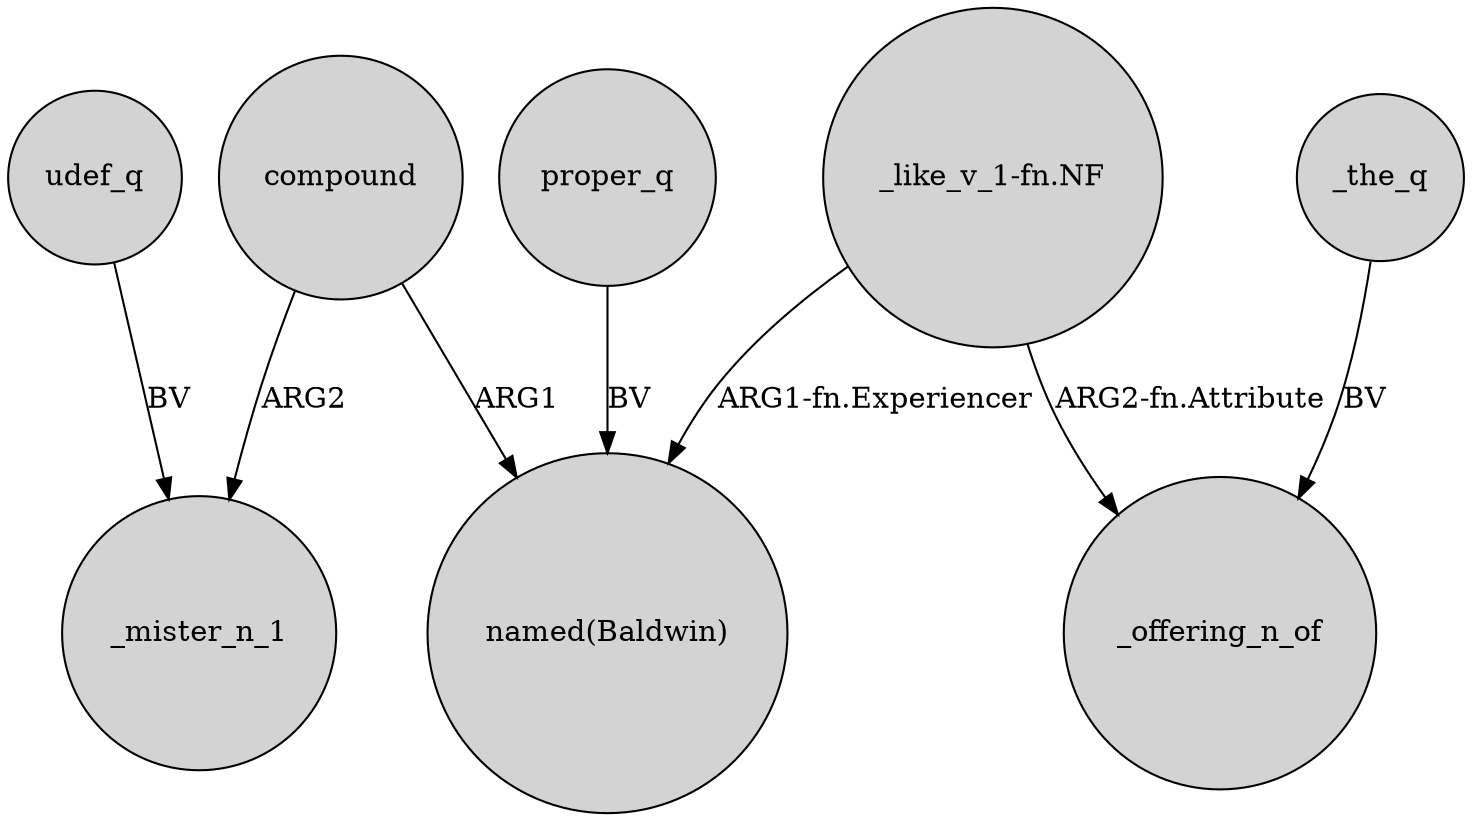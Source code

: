 digraph {
	node [shape=circle style=filled]
	udef_q -> _mister_n_1 [label=BV]
	compound -> "named(Baldwin)" [label=ARG1]
	"_like_v_1-fn.NF" -> "named(Baldwin)" [label="ARG1-fn.Experiencer"]
	proper_q -> "named(Baldwin)" [label=BV]
	"_like_v_1-fn.NF" -> _offering_n_of [label="ARG2-fn.Attribute"]
	compound -> _mister_n_1 [label=ARG2]
	_the_q -> _offering_n_of [label=BV]
}
